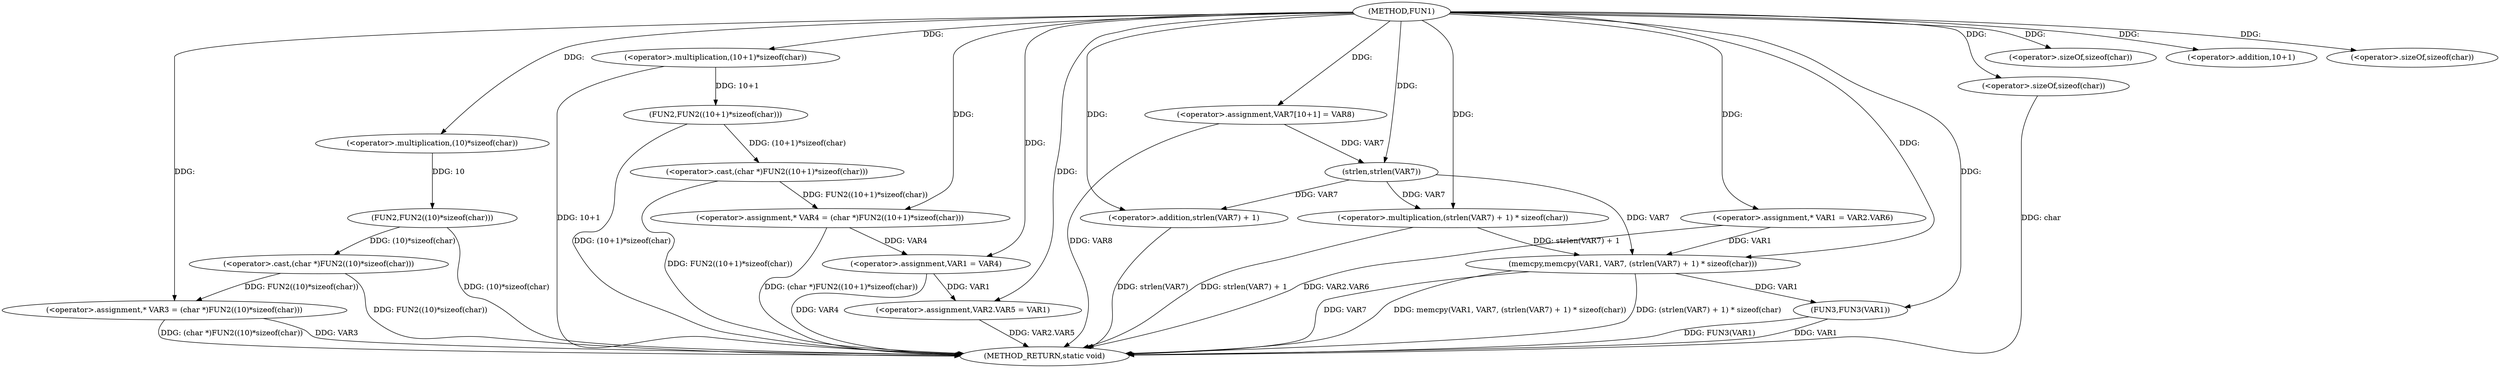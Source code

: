 digraph FUN1 {  
"1000100" [label = "(METHOD,FUN1)" ]
"1000158" [label = "(METHOD_RETURN,static void)" ]
"1000105" [label = "(<operator>.assignment,* VAR3 = (char *)FUN2((10)*sizeof(char)))" ]
"1000107" [label = "(<operator>.cast,(char *)FUN2((10)*sizeof(char)))" ]
"1000109" [label = "(FUN2,FUN2((10)*sizeof(char)))" ]
"1000110" [label = "(<operator>.multiplication,(10)*sizeof(char))" ]
"1000112" [label = "(<operator>.sizeOf,sizeof(char))" ]
"1000115" [label = "(<operator>.assignment,* VAR4 = (char *)FUN2((10+1)*sizeof(char)))" ]
"1000117" [label = "(<operator>.cast,(char *)FUN2((10+1)*sizeof(char)))" ]
"1000119" [label = "(FUN2,FUN2((10+1)*sizeof(char)))" ]
"1000120" [label = "(<operator>.multiplication,(10+1)*sizeof(char))" ]
"1000121" [label = "(<operator>.addition,10+1)" ]
"1000124" [label = "(<operator>.sizeOf,sizeof(char))" ]
"1000126" [label = "(<operator>.assignment,VAR1 = VAR4)" ]
"1000129" [label = "(<operator>.assignment,VAR2.VAR5 = VAR1)" ]
"1000136" [label = "(<operator>.assignment,* VAR1 = VAR2.VAR6)" ]
"1000143" [label = "(<operator>.assignment,VAR7[10+1] = VAR8)" ]
"1000146" [label = "(memcpy,memcpy(VAR1, VAR7, (strlen(VAR7) + 1) * sizeof(char)))" ]
"1000149" [label = "(<operator>.multiplication,(strlen(VAR7) + 1) * sizeof(char))" ]
"1000150" [label = "(<operator>.addition,strlen(VAR7) + 1)" ]
"1000151" [label = "(strlen,strlen(VAR7))" ]
"1000154" [label = "(<operator>.sizeOf,sizeof(char))" ]
"1000156" [label = "(FUN3,FUN3(VAR1))" ]
  "1000115" -> "1000158"  [ label = "DDG: (char *)FUN2((10+1)*sizeof(char))"] 
  "1000156" -> "1000158"  [ label = "DDG: VAR1"] 
  "1000149" -> "1000158"  [ label = "DDG: strlen(VAR7) + 1"] 
  "1000117" -> "1000158"  [ label = "DDG: FUN2((10+1)*sizeof(char))"] 
  "1000146" -> "1000158"  [ label = "DDG: memcpy(VAR1, VAR7, (strlen(VAR7) + 1) * sizeof(char))"] 
  "1000129" -> "1000158"  [ label = "DDG: VAR2.VAR5"] 
  "1000105" -> "1000158"  [ label = "DDG: (char *)FUN2((10)*sizeof(char))"] 
  "1000150" -> "1000158"  [ label = "DDG: strlen(VAR7)"] 
  "1000154" -> "1000158"  [ label = "DDG: char"] 
  "1000120" -> "1000158"  [ label = "DDG: 10+1"] 
  "1000146" -> "1000158"  [ label = "DDG: (strlen(VAR7) + 1) * sizeof(char)"] 
  "1000146" -> "1000158"  [ label = "DDG: VAR7"] 
  "1000109" -> "1000158"  [ label = "DDG: (10)*sizeof(char)"] 
  "1000119" -> "1000158"  [ label = "DDG: (10+1)*sizeof(char)"] 
  "1000143" -> "1000158"  [ label = "DDG: VAR8"] 
  "1000136" -> "1000158"  [ label = "DDG: VAR2.VAR6"] 
  "1000126" -> "1000158"  [ label = "DDG: VAR4"] 
  "1000156" -> "1000158"  [ label = "DDG: FUN3(VAR1)"] 
  "1000105" -> "1000158"  [ label = "DDG: VAR3"] 
  "1000107" -> "1000158"  [ label = "DDG: FUN2((10)*sizeof(char))"] 
  "1000107" -> "1000105"  [ label = "DDG: FUN2((10)*sizeof(char))"] 
  "1000100" -> "1000105"  [ label = "DDG: "] 
  "1000109" -> "1000107"  [ label = "DDG: (10)*sizeof(char)"] 
  "1000110" -> "1000109"  [ label = "DDG: 10"] 
  "1000100" -> "1000110"  [ label = "DDG: "] 
  "1000100" -> "1000112"  [ label = "DDG: "] 
  "1000117" -> "1000115"  [ label = "DDG: FUN2((10+1)*sizeof(char))"] 
  "1000100" -> "1000115"  [ label = "DDG: "] 
  "1000119" -> "1000117"  [ label = "DDG: (10+1)*sizeof(char)"] 
  "1000120" -> "1000119"  [ label = "DDG: 10+1"] 
  "1000100" -> "1000120"  [ label = "DDG: "] 
  "1000100" -> "1000121"  [ label = "DDG: "] 
  "1000100" -> "1000124"  [ label = "DDG: "] 
  "1000115" -> "1000126"  [ label = "DDG: VAR4"] 
  "1000100" -> "1000126"  [ label = "DDG: "] 
  "1000126" -> "1000129"  [ label = "DDG: VAR1"] 
  "1000100" -> "1000129"  [ label = "DDG: "] 
  "1000100" -> "1000136"  [ label = "DDG: "] 
  "1000100" -> "1000143"  [ label = "DDG: "] 
  "1000136" -> "1000146"  [ label = "DDG: VAR1"] 
  "1000100" -> "1000146"  [ label = "DDG: "] 
  "1000151" -> "1000146"  [ label = "DDG: VAR7"] 
  "1000149" -> "1000146"  [ label = "DDG: strlen(VAR7) + 1"] 
  "1000151" -> "1000149"  [ label = "DDG: VAR7"] 
  "1000100" -> "1000149"  [ label = "DDG: "] 
  "1000151" -> "1000150"  [ label = "DDG: VAR7"] 
  "1000143" -> "1000151"  [ label = "DDG: VAR7"] 
  "1000100" -> "1000151"  [ label = "DDG: "] 
  "1000100" -> "1000150"  [ label = "DDG: "] 
  "1000100" -> "1000154"  [ label = "DDG: "] 
  "1000146" -> "1000156"  [ label = "DDG: VAR1"] 
  "1000100" -> "1000156"  [ label = "DDG: "] 
}
